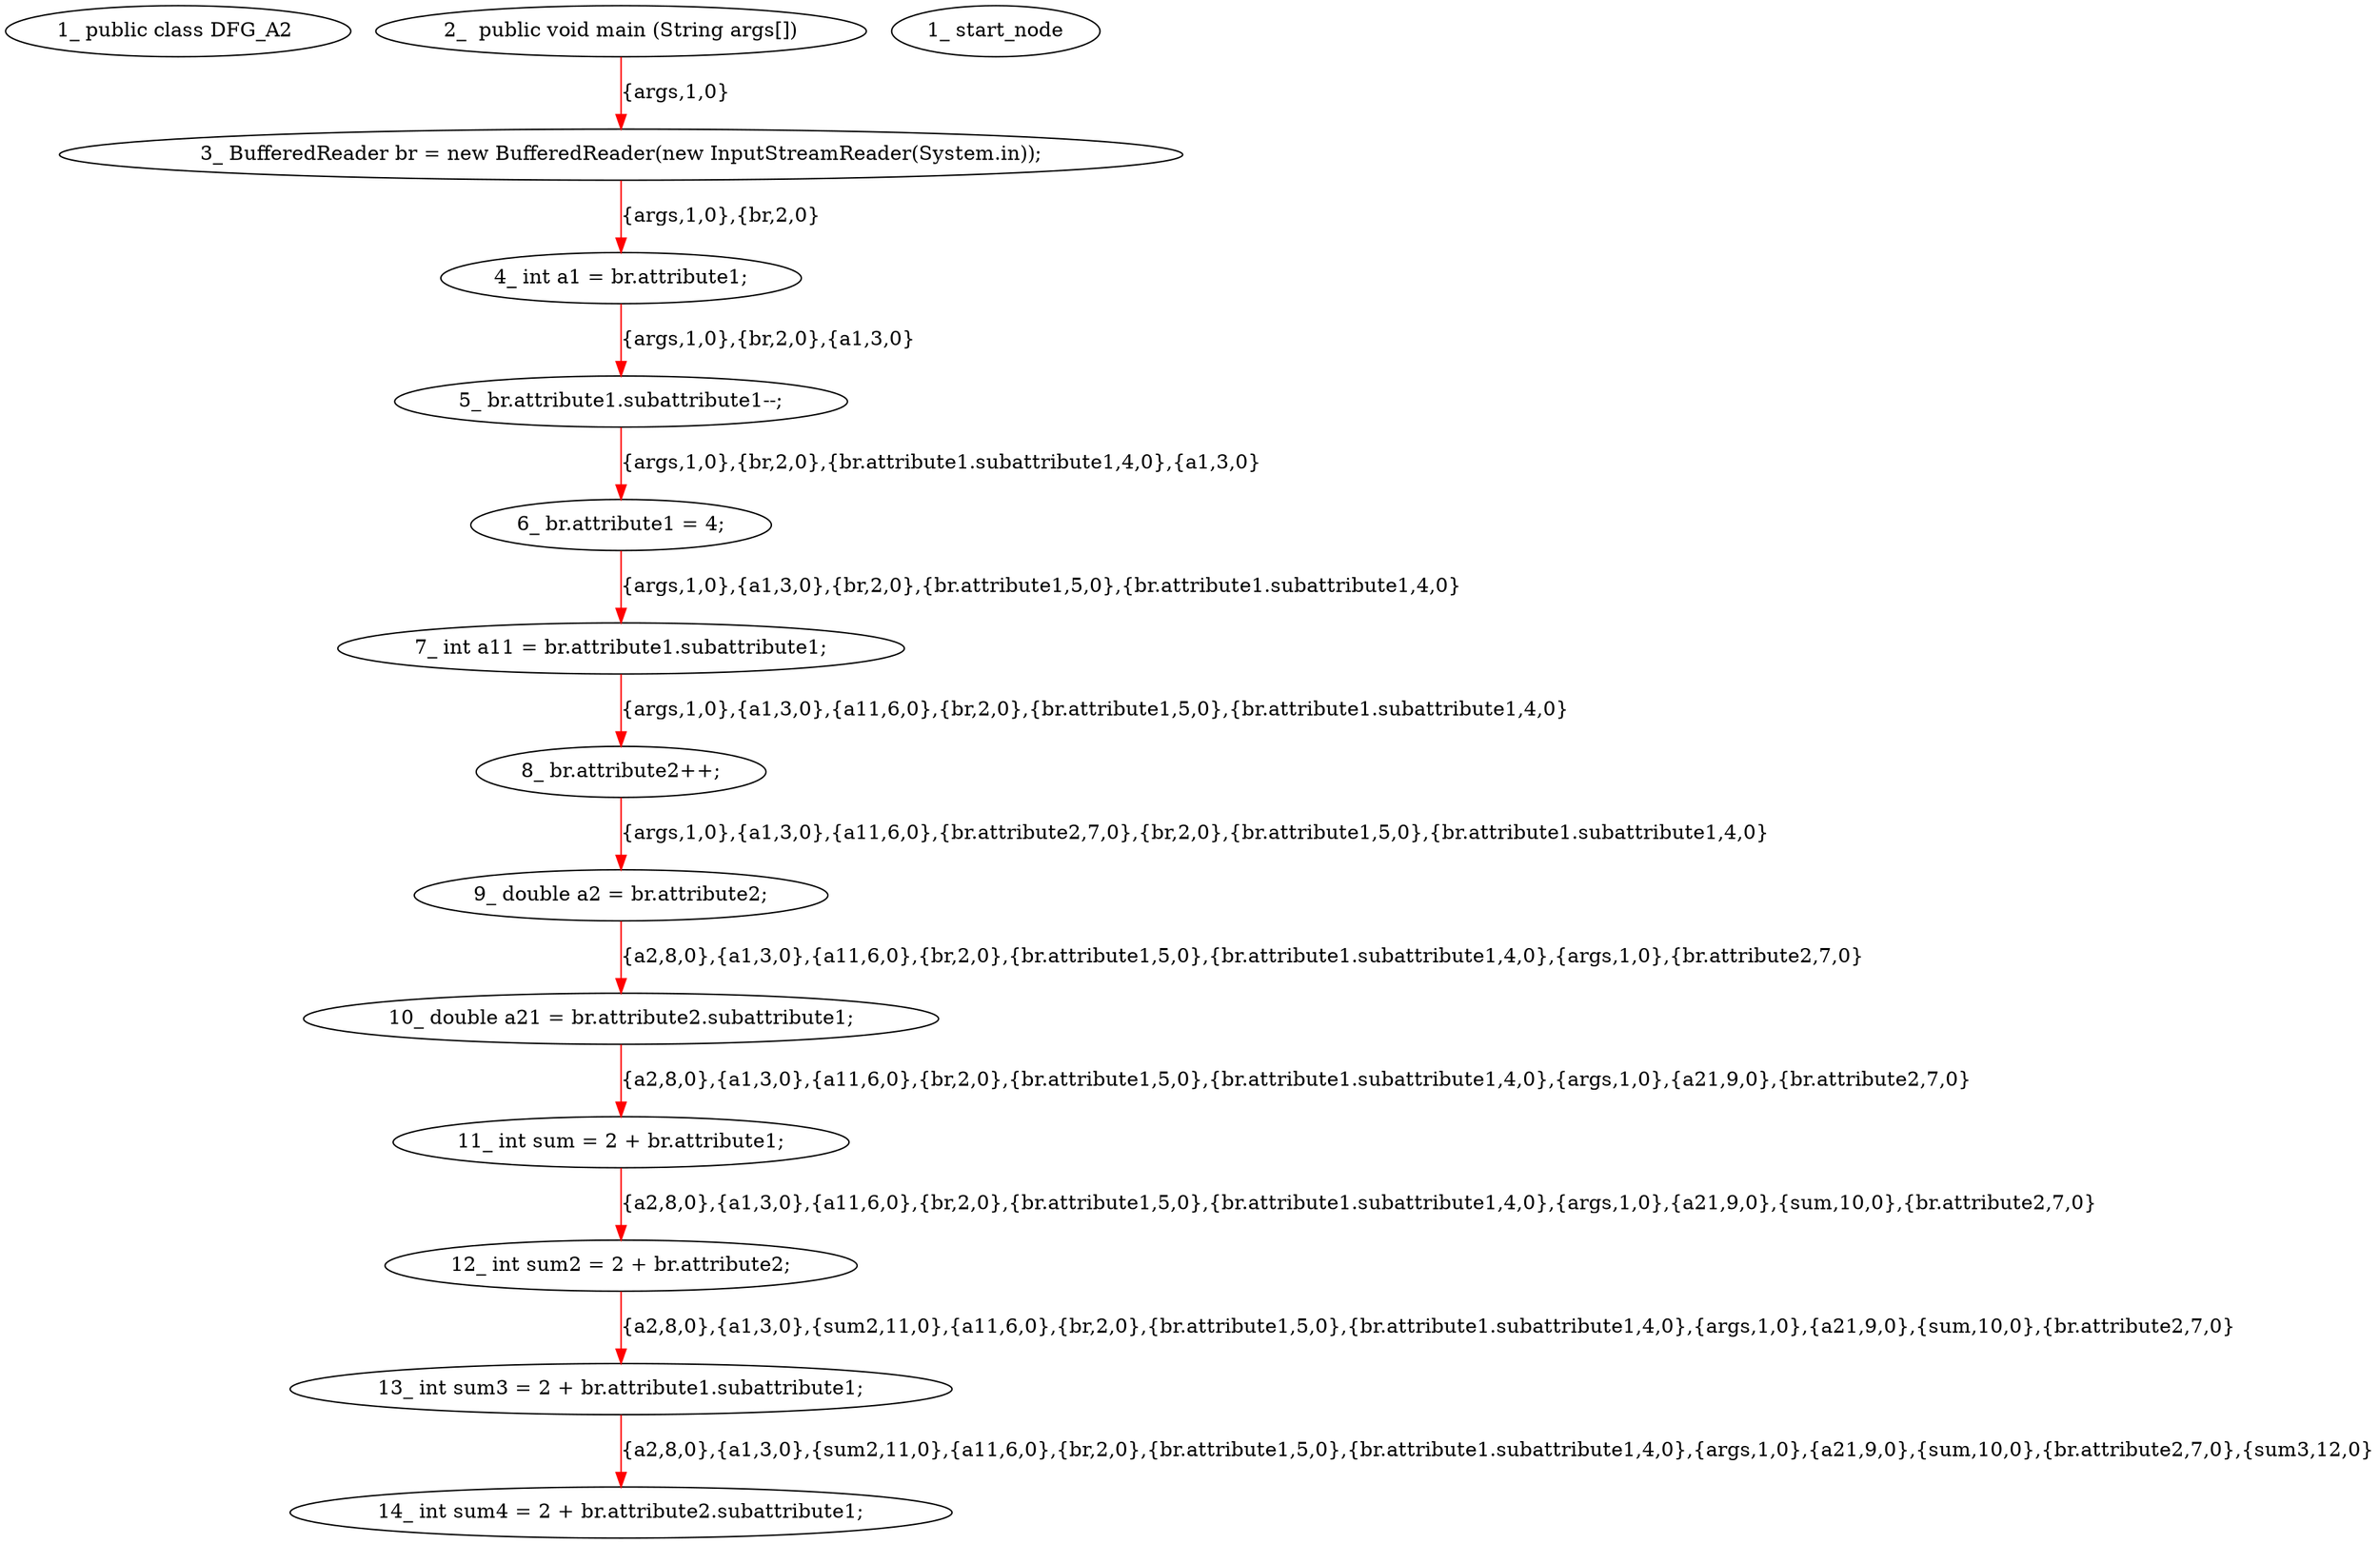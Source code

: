 digraph  {
6 [label="1_\ public\ class\ DFG_A2\ ", type_label=class_declaration];
10 [label="2_\ \ public\ void\ main\ \(String\ args\[\]\)", type_label=method_declaration];
20 [label="3_\ BufferedReader\ br\ =\ new\ BufferedReader\(new\ InputStreamReader\(System\.in\)\);", type_label=expression_statement];
33 [label="4_\ int\ a1\ =\ br\.attribute1;", type_label=expression_statement];
40 [label="5_\ br\.attribute1\.subattribute1\-\-;", type_label=expression_statement];
47 [label="6_\ br\.attribute1\ =\ 4;", type_label=expression_statement];
53 [label="7_\ int\ a11\ =\ br\.attribute1\.subattribute1;", type_label=expression_statement];
62 [label="8_\ br\.attribute2\+\+;", type_label=expression_statement];
67 [label="9_\ double\ a2\ =\ br\.attribute2;", type_label=expression_statement];
74 [label="10_\ double\ a21\ =\ br\.attribute2\.subattribute1;", type_label=expression_statement];
83 [label="11_\ int\ sum\ =\ 2\ \+\ br\.attribute1;", type_label=expression_statement];
92 [label="12_\ int\ sum2\ =\ 2\ \+\ br\.attribute2;", type_label=expression_statement];
101 [label="13_\ int\ sum3\ =\ 2\ \+\ br\.attribute1\.subattribute1;", type_label=expression_statement];
112 [label="14_\ int\ sum4\ =\ 2\ \+\ br\.attribute2\.subattribute1;", type_label=expression_statement];
1 [label="1_\ start_node", type_label=start];
10 -> 20  [color=red, controlflow_type=first_next_line, edge_type=CFG_edge, key=0, label="{args,1,0}"];
20 -> 33  [color=red, controlflow_type="next_line 1", edge_type=CFG_edge, key=0, label="{args,1,0},{br,2,0}"];
33 -> 40  [color=red, controlflow_type="next_line 1", edge_type=CFG_edge, key=0, label="{args,1,0},{br,2,0},{a1,3,0}"];
40 -> 47  [color=red, controlflow_type="next_line 1", edge_type=CFG_edge, key=0, label="{args,1,0},{br,2,0},{br.attribute1.subattribute1,4,0},{a1,3,0}"];
47 -> 53  [color=red, controlflow_type="next_line 1", edge_type=CFG_edge, key=0, label="{args,1,0},{a1,3,0},{br,2,0},{br.attribute1,5,0},{br.attribute1.subattribute1,4,0}"];
53 -> 62  [color=red, controlflow_type="next_line 1", edge_type=CFG_edge, key=0, label="{args,1,0},{a1,3,0},{a11,6,0},{br,2,0},{br.attribute1,5,0},{br.attribute1.subattribute1,4,0}"];
62 -> 67  [color=red, controlflow_type="next_line 1", edge_type=CFG_edge, key=0, label="{args,1,0},{a1,3,0},{a11,6,0},{br.attribute2,7,0},{br,2,0},{br.attribute1,5,0},{br.attribute1.subattribute1,4,0}"];
67 -> 74  [color=red, controlflow_type="next_line 1", edge_type=CFG_edge, key=0, label="{a2,8,0},{a1,3,0},{a11,6,0},{br,2,0},{br.attribute1,5,0},{br.attribute1.subattribute1,4,0},{args,1,0},{br.attribute2,7,0}"];
74 -> 83  [color=red, controlflow_type="next_line 1", edge_type=CFG_edge, key=0, label="{a2,8,0},{a1,3,0},{a11,6,0},{br,2,0},{br.attribute1,5,0},{br.attribute1.subattribute1,4,0},{args,1,0},{a21,9,0},{br.attribute2,7,0}"];
83 -> 92  [color=red, controlflow_type="next_line 1", edge_type=CFG_edge, key=0, label="{a2,8,0},{a1,3,0},{a11,6,0},{br,2,0},{br.attribute1,5,0},{br.attribute1.subattribute1,4,0},{args,1,0},{a21,9,0},{sum,10,0},{br.attribute2,7,0}"];
92 -> 101  [color=red, controlflow_type="next_line 1", edge_type=CFG_edge, key=0, label="{a2,8,0},{a1,3,0},{sum2,11,0},{a11,6,0},{br,2,0},{br.attribute1,5,0},{br.attribute1.subattribute1,4,0},{args,1,0},{a21,9,0},{sum,10,0},{br.attribute2,7,0}"];
101 -> 112  [color=red, controlflow_type="next_line 1", edge_type=CFG_edge, key=0, label="{a2,8,0},{a1,3,0},{sum2,11,0},{a11,6,0},{br,2,0},{br.attribute1,5,0},{br.attribute1.subattribute1,4,0},{args,1,0},{a21,9,0},{sum,10,0},{br.attribute2,7,0},{sum3,12,0}"];
}
